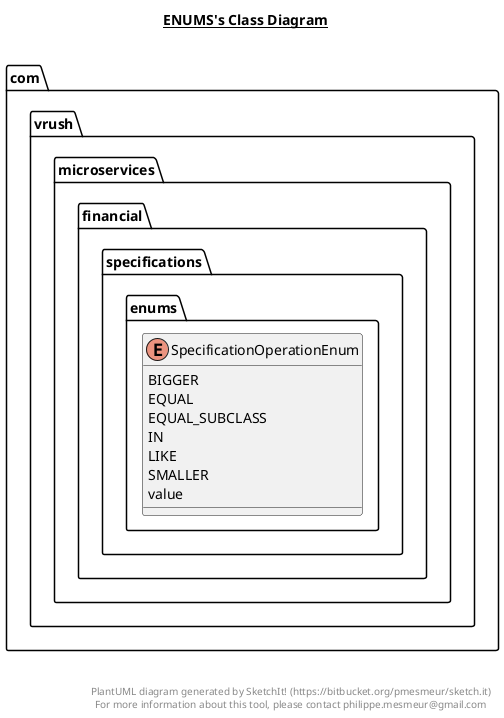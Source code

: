 @startuml

title __ENUMS's Class Diagram__\n

  namespace com.vrush.microservices.financial {
    namespace specifications {
      namespace enums {
        enum SpecificationOperationEnum {
          BIGGER
          EQUAL
          EQUAL_SUBCLASS
          IN
          LIKE
          SMALLER
          value
        }
      }
    }
  }
  



right footer


PlantUML diagram generated by SketchIt! (https://bitbucket.org/pmesmeur/sketch.it)
For more information about this tool, please contact philippe.mesmeur@gmail.com
endfooter

@enduml
